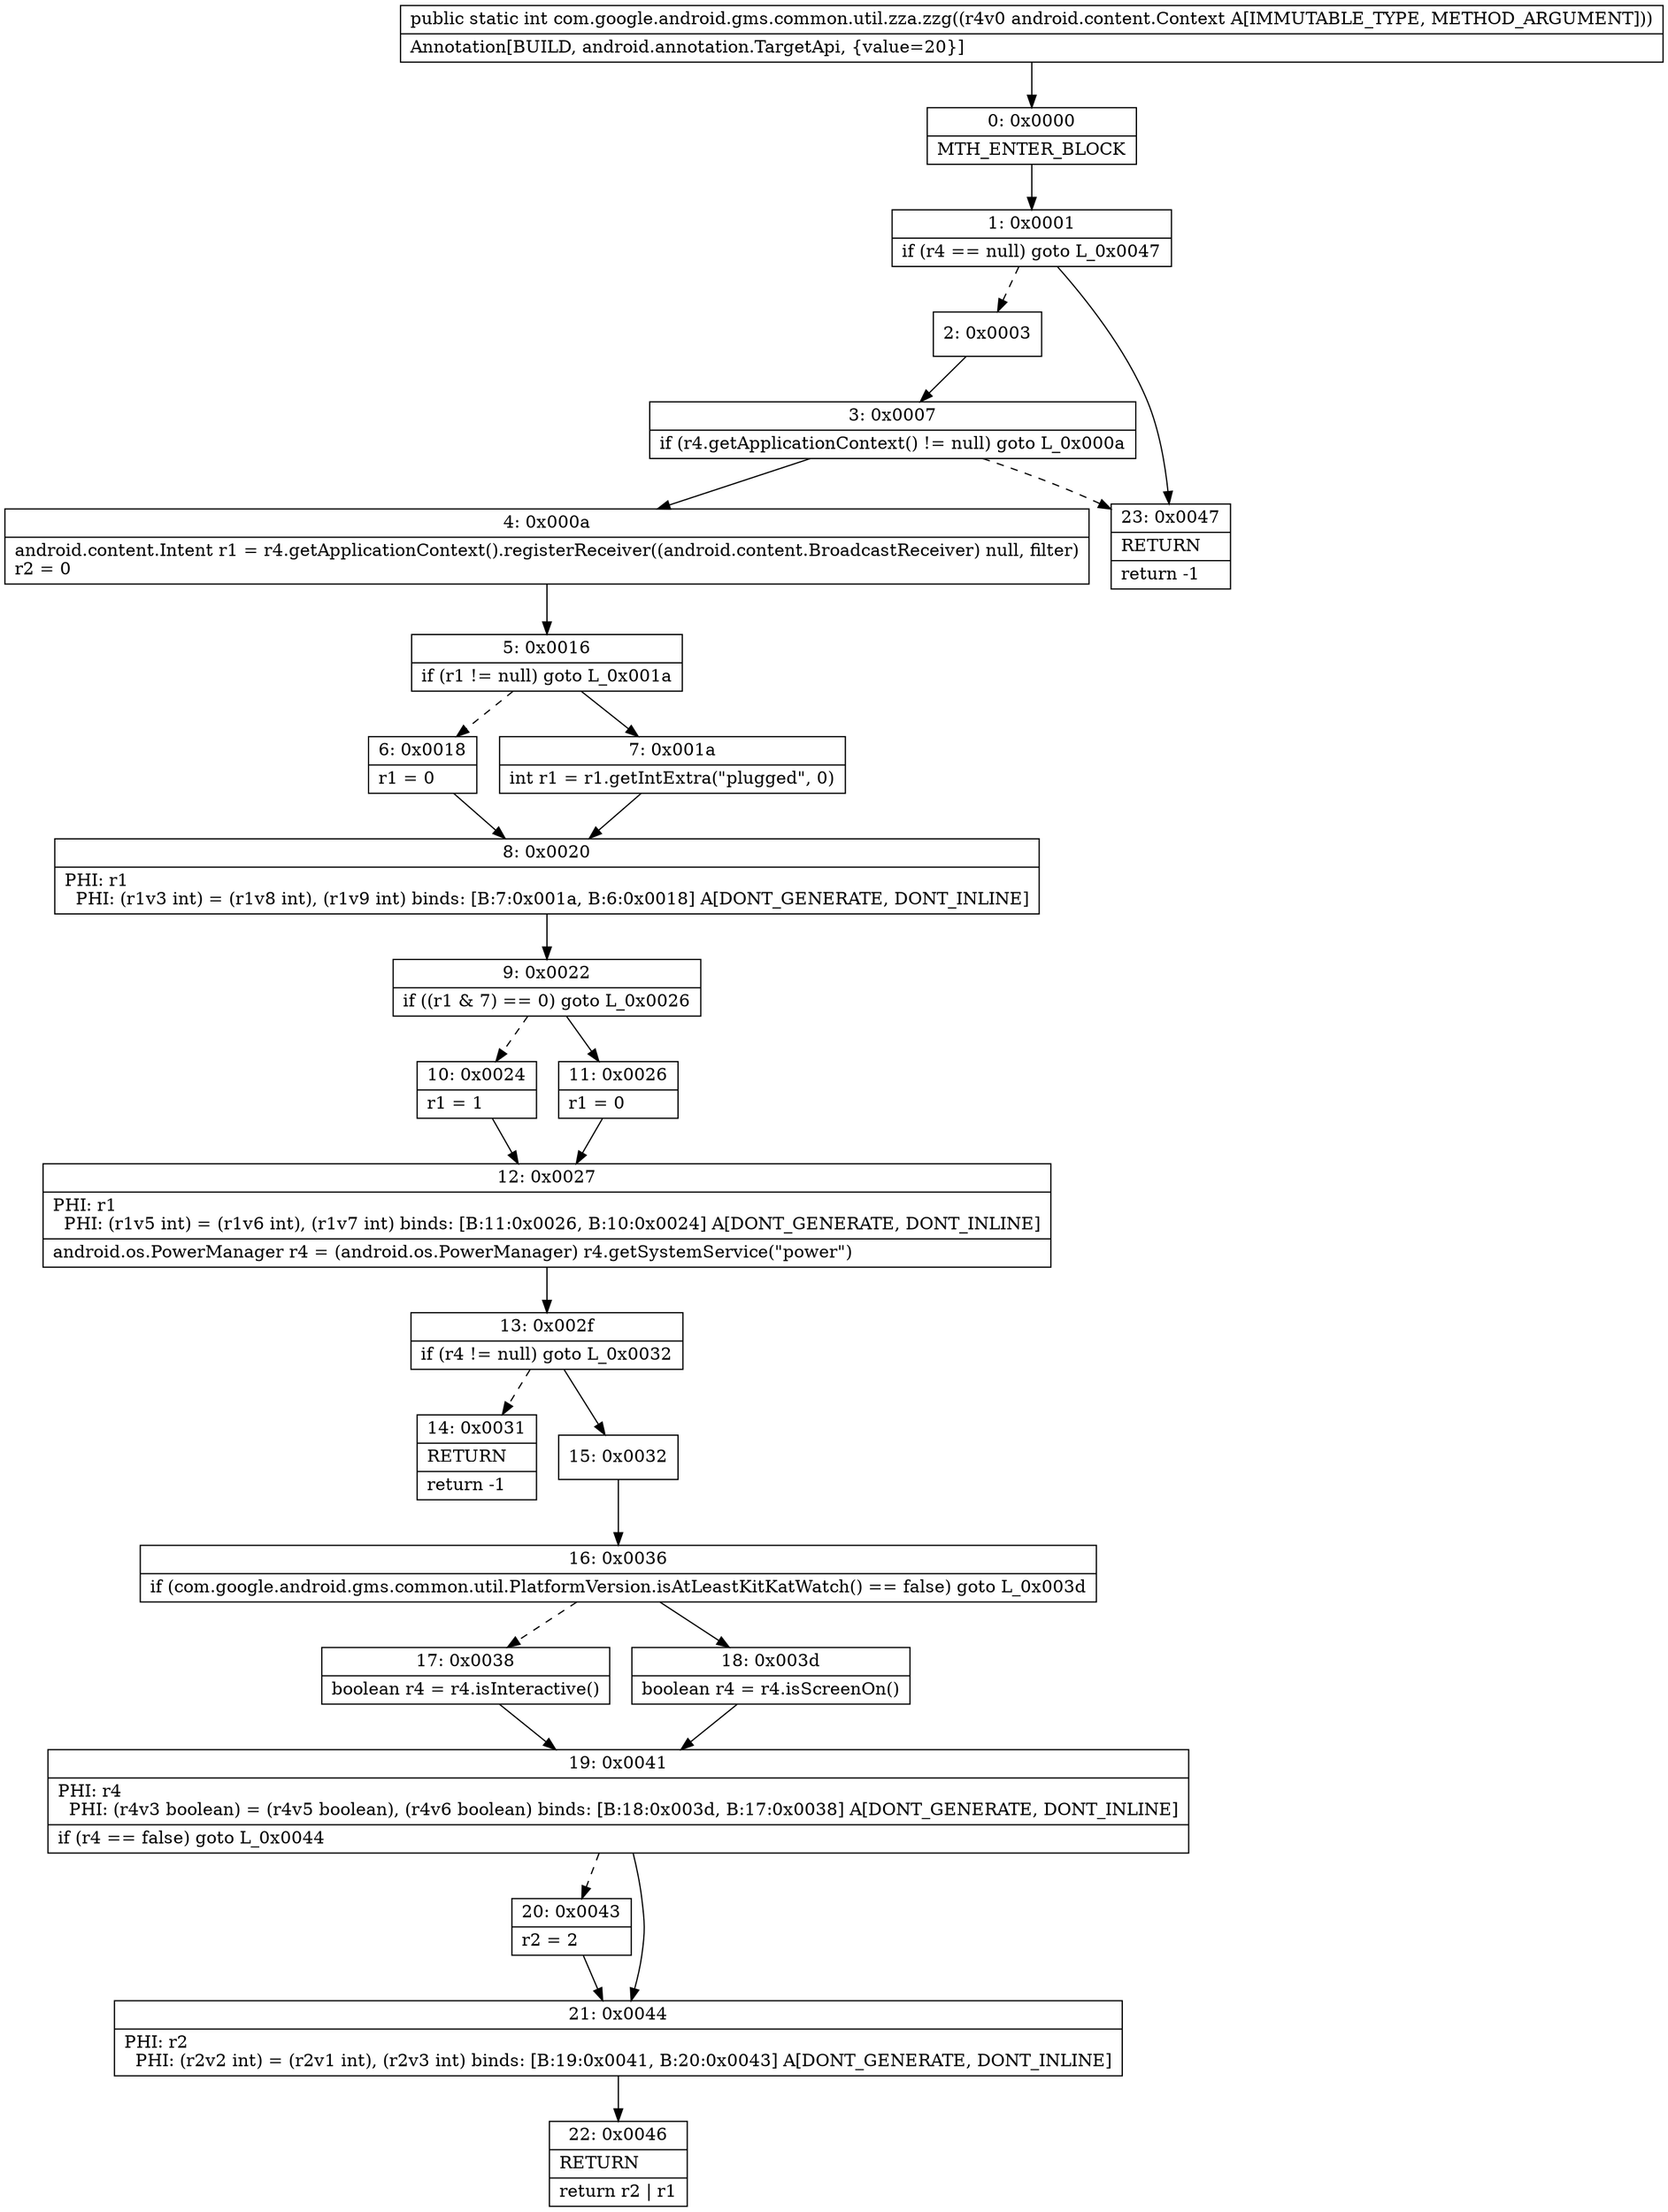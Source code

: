 digraph "CFG forcom.google.android.gms.common.util.zza.zzg(Landroid\/content\/Context;)I" {
Node_0 [shape=record,label="{0\:\ 0x0000|MTH_ENTER_BLOCK\l}"];
Node_1 [shape=record,label="{1\:\ 0x0001|if (r4 == null) goto L_0x0047\l}"];
Node_2 [shape=record,label="{2\:\ 0x0003}"];
Node_3 [shape=record,label="{3\:\ 0x0007|if (r4.getApplicationContext() != null) goto L_0x000a\l}"];
Node_4 [shape=record,label="{4\:\ 0x000a|android.content.Intent r1 = r4.getApplicationContext().registerReceiver((android.content.BroadcastReceiver) null, filter)\lr2 = 0\l}"];
Node_5 [shape=record,label="{5\:\ 0x0016|if (r1 != null) goto L_0x001a\l}"];
Node_6 [shape=record,label="{6\:\ 0x0018|r1 = 0\l}"];
Node_7 [shape=record,label="{7\:\ 0x001a|int r1 = r1.getIntExtra(\"plugged\", 0)\l}"];
Node_8 [shape=record,label="{8\:\ 0x0020|PHI: r1 \l  PHI: (r1v3 int) = (r1v8 int), (r1v9 int) binds: [B:7:0x001a, B:6:0x0018] A[DONT_GENERATE, DONT_INLINE]\l}"];
Node_9 [shape=record,label="{9\:\ 0x0022|if ((r1 & 7) == 0) goto L_0x0026\l}"];
Node_10 [shape=record,label="{10\:\ 0x0024|r1 = 1\l}"];
Node_11 [shape=record,label="{11\:\ 0x0026|r1 = 0\l}"];
Node_12 [shape=record,label="{12\:\ 0x0027|PHI: r1 \l  PHI: (r1v5 int) = (r1v6 int), (r1v7 int) binds: [B:11:0x0026, B:10:0x0024] A[DONT_GENERATE, DONT_INLINE]\l|android.os.PowerManager r4 = (android.os.PowerManager) r4.getSystemService(\"power\")\l}"];
Node_13 [shape=record,label="{13\:\ 0x002f|if (r4 != null) goto L_0x0032\l}"];
Node_14 [shape=record,label="{14\:\ 0x0031|RETURN\l|return \-1\l}"];
Node_15 [shape=record,label="{15\:\ 0x0032}"];
Node_16 [shape=record,label="{16\:\ 0x0036|if (com.google.android.gms.common.util.PlatformVersion.isAtLeastKitKatWatch() == false) goto L_0x003d\l}"];
Node_17 [shape=record,label="{17\:\ 0x0038|boolean r4 = r4.isInteractive()\l}"];
Node_18 [shape=record,label="{18\:\ 0x003d|boolean r4 = r4.isScreenOn()\l}"];
Node_19 [shape=record,label="{19\:\ 0x0041|PHI: r4 \l  PHI: (r4v3 boolean) = (r4v5 boolean), (r4v6 boolean) binds: [B:18:0x003d, B:17:0x0038] A[DONT_GENERATE, DONT_INLINE]\l|if (r4 == false) goto L_0x0044\l}"];
Node_20 [shape=record,label="{20\:\ 0x0043|r2 = 2\l}"];
Node_21 [shape=record,label="{21\:\ 0x0044|PHI: r2 \l  PHI: (r2v2 int) = (r2v1 int), (r2v3 int) binds: [B:19:0x0041, B:20:0x0043] A[DONT_GENERATE, DONT_INLINE]\l}"];
Node_22 [shape=record,label="{22\:\ 0x0046|RETURN\l|return r2 \| r1\l}"];
Node_23 [shape=record,label="{23\:\ 0x0047|RETURN\l|return \-1\l}"];
MethodNode[shape=record,label="{public static int com.google.android.gms.common.util.zza.zzg((r4v0 android.content.Context A[IMMUTABLE_TYPE, METHOD_ARGUMENT]))  | Annotation[BUILD, android.annotation.TargetApi, \{value=20\}]\l}"];
MethodNode -> Node_0;
Node_0 -> Node_1;
Node_1 -> Node_2[style=dashed];
Node_1 -> Node_23;
Node_2 -> Node_3;
Node_3 -> Node_4;
Node_3 -> Node_23[style=dashed];
Node_4 -> Node_5;
Node_5 -> Node_6[style=dashed];
Node_5 -> Node_7;
Node_6 -> Node_8;
Node_7 -> Node_8;
Node_8 -> Node_9;
Node_9 -> Node_10[style=dashed];
Node_9 -> Node_11;
Node_10 -> Node_12;
Node_11 -> Node_12;
Node_12 -> Node_13;
Node_13 -> Node_14[style=dashed];
Node_13 -> Node_15;
Node_15 -> Node_16;
Node_16 -> Node_17[style=dashed];
Node_16 -> Node_18;
Node_17 -> Node_19;
Node_18 -> Node_19;
Node_19 -> Node_20[style=dashed];
Node_19 -> Node_21;
Node_20 -> Node_21;
Node_21 -> Node_22;
}


